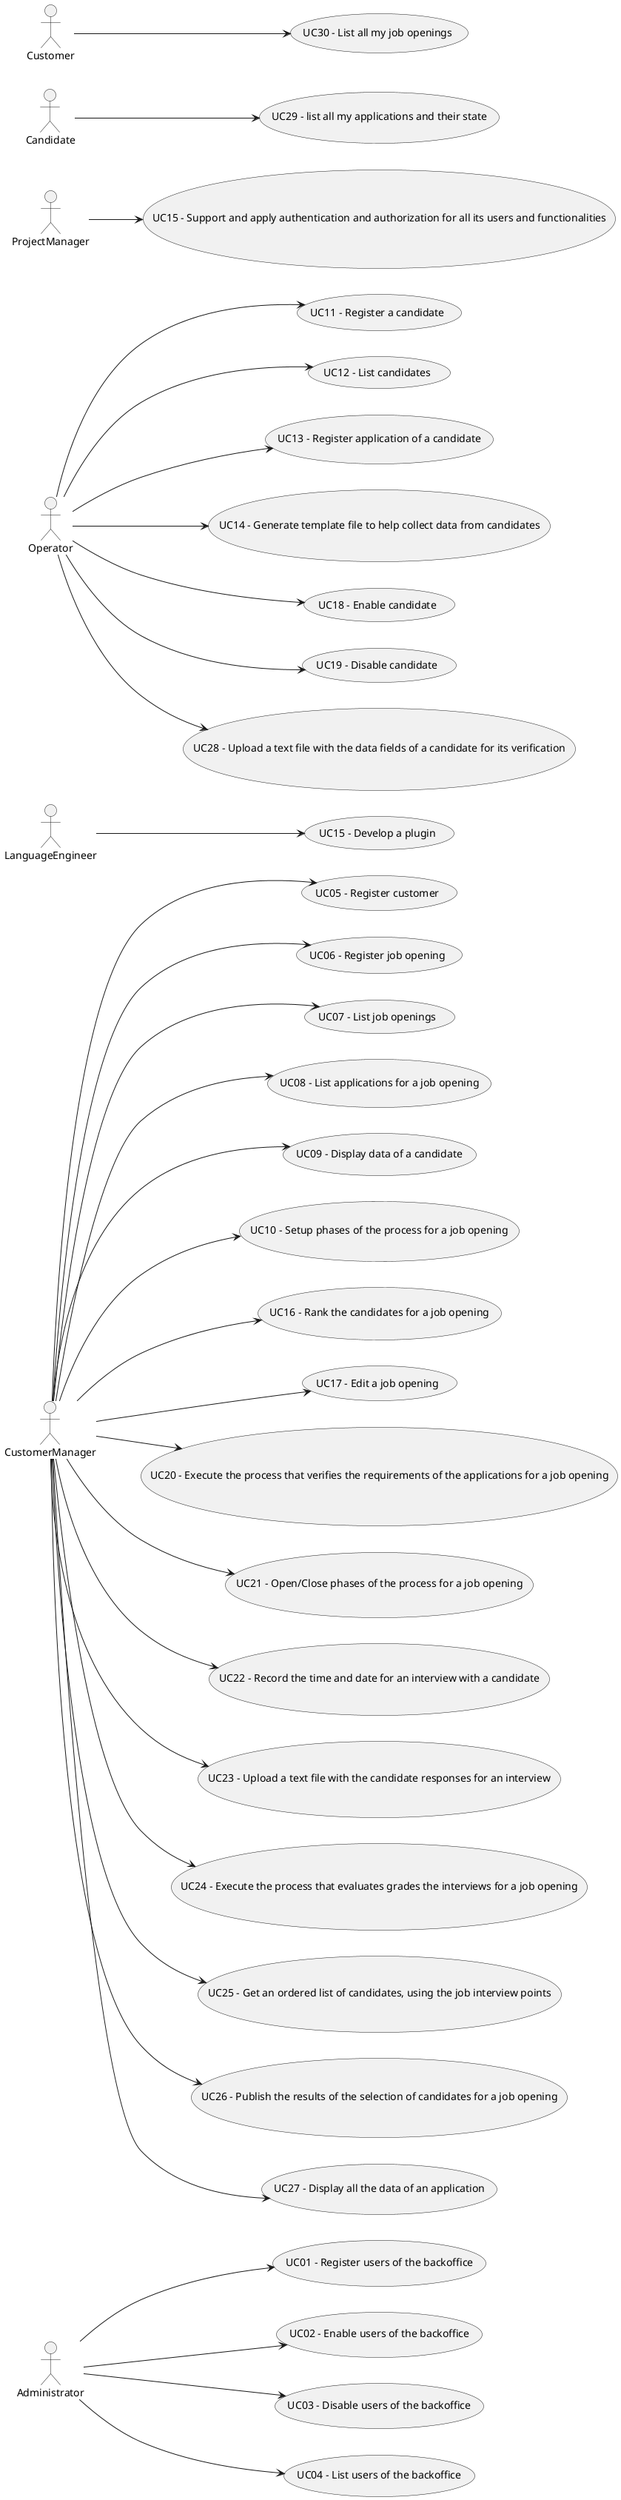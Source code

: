 @startuml

left to right direction


actor Administrator as adm

adm --> (UC01 - Register users of the backoffice)
adm --> (UC02 - Enable users of the backoffice)
adm --> (UC03 - Disable users of the backoffice)
adm --> (UC04 - List users of the backoffice)

actor CustomerManager as cm

cm --> (UC05 - Register customer)
cm --> (UC06 - Register job opening)
cm --> (UC07 - List job openings)
cm --> (UC08 - List applications for a job opening)
cm --> (UC09 - Display data of a candidate)
cm --> (UC10 - Setup phases of the process for a job opening)

actor LanguageEngineer as le

le --> (UC15 - Develop a plugin)

actor Operator as op

op --> (UC11 - Register a candidate)
op --> (UC12 - List candidates)
op --> (UC13 - Register application of a candidate)
op --> (UC14 - Generate template file to help collect data from candidates)

actor ProjectManager as pm

pm --> (UC15 - Support and apply authentication and authorization for all its users and functionalities)

' Sprint C

cm --> (UC16 - Rank the candidates for a job opening)

cm --> (UC17 - Edit a job opening)

op --> (UC18 - Enable candidate)
op --> (UC19 - Disable candidate)

cm --> (UC20 - Execute the process that verifies the requirements of the applications for a job opening)

cm --> (UC21 - Open/Close phases of the process for a job opening)

cm --> (UC22 - Record the time and date for an interview with a candidate)

cm --> (UC23 - Upload a text file with the candidate responses for an interview)

cm --> (UC24 - Execute the process that evaluates grades the interviews for a job opening)

cm --> (UC25 - Get an ordered list of candidates, using the job interview points)

cm --> (UC26 - Publish the results of the selection of candidates for a job opening)

cm --> (UC27 - Display all the data of an application)

op --> (UC28 - Upload a text file with the data fields of a candidate for its verification)

actor Candidate as c

c --> (UC29 - list all my applications and their state)

actor Customer as cus

cus --> (UC30 - List all my job openings)

@enduml
